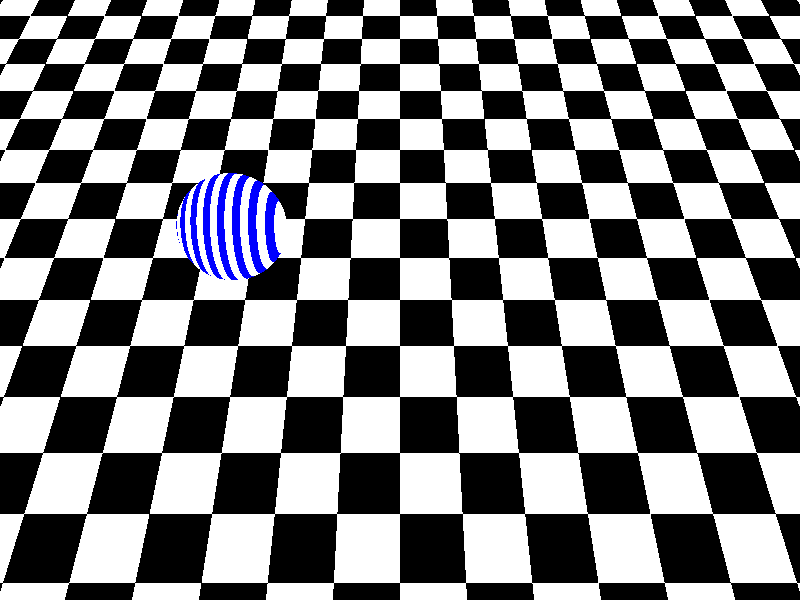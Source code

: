 #include "colors.inc"
  camera {
    location <0, 10, -6>
    look_at <0, 0, 0>
  }
  light_source { <20, 20, -20> color White }
  plane {
    y, 0
    pigment { checker color White color Black }
  }
  sphere {
    <0, 0, 0> , 1
    pigment {
      gradient x
      color_map {
        [0.0 Blue  ]
        [0.5 Blue  ]
        [0.5 White ]
        [1.0 White ]
      }
      scale .25
    }
    rotate <0, -clock*360,0>
    translate <-pi, 1, 0>
    translate <sin(2*pi*clock), 0,cos(2*pi*clock)>
    //translate <1+clock, 0,0>
  }
